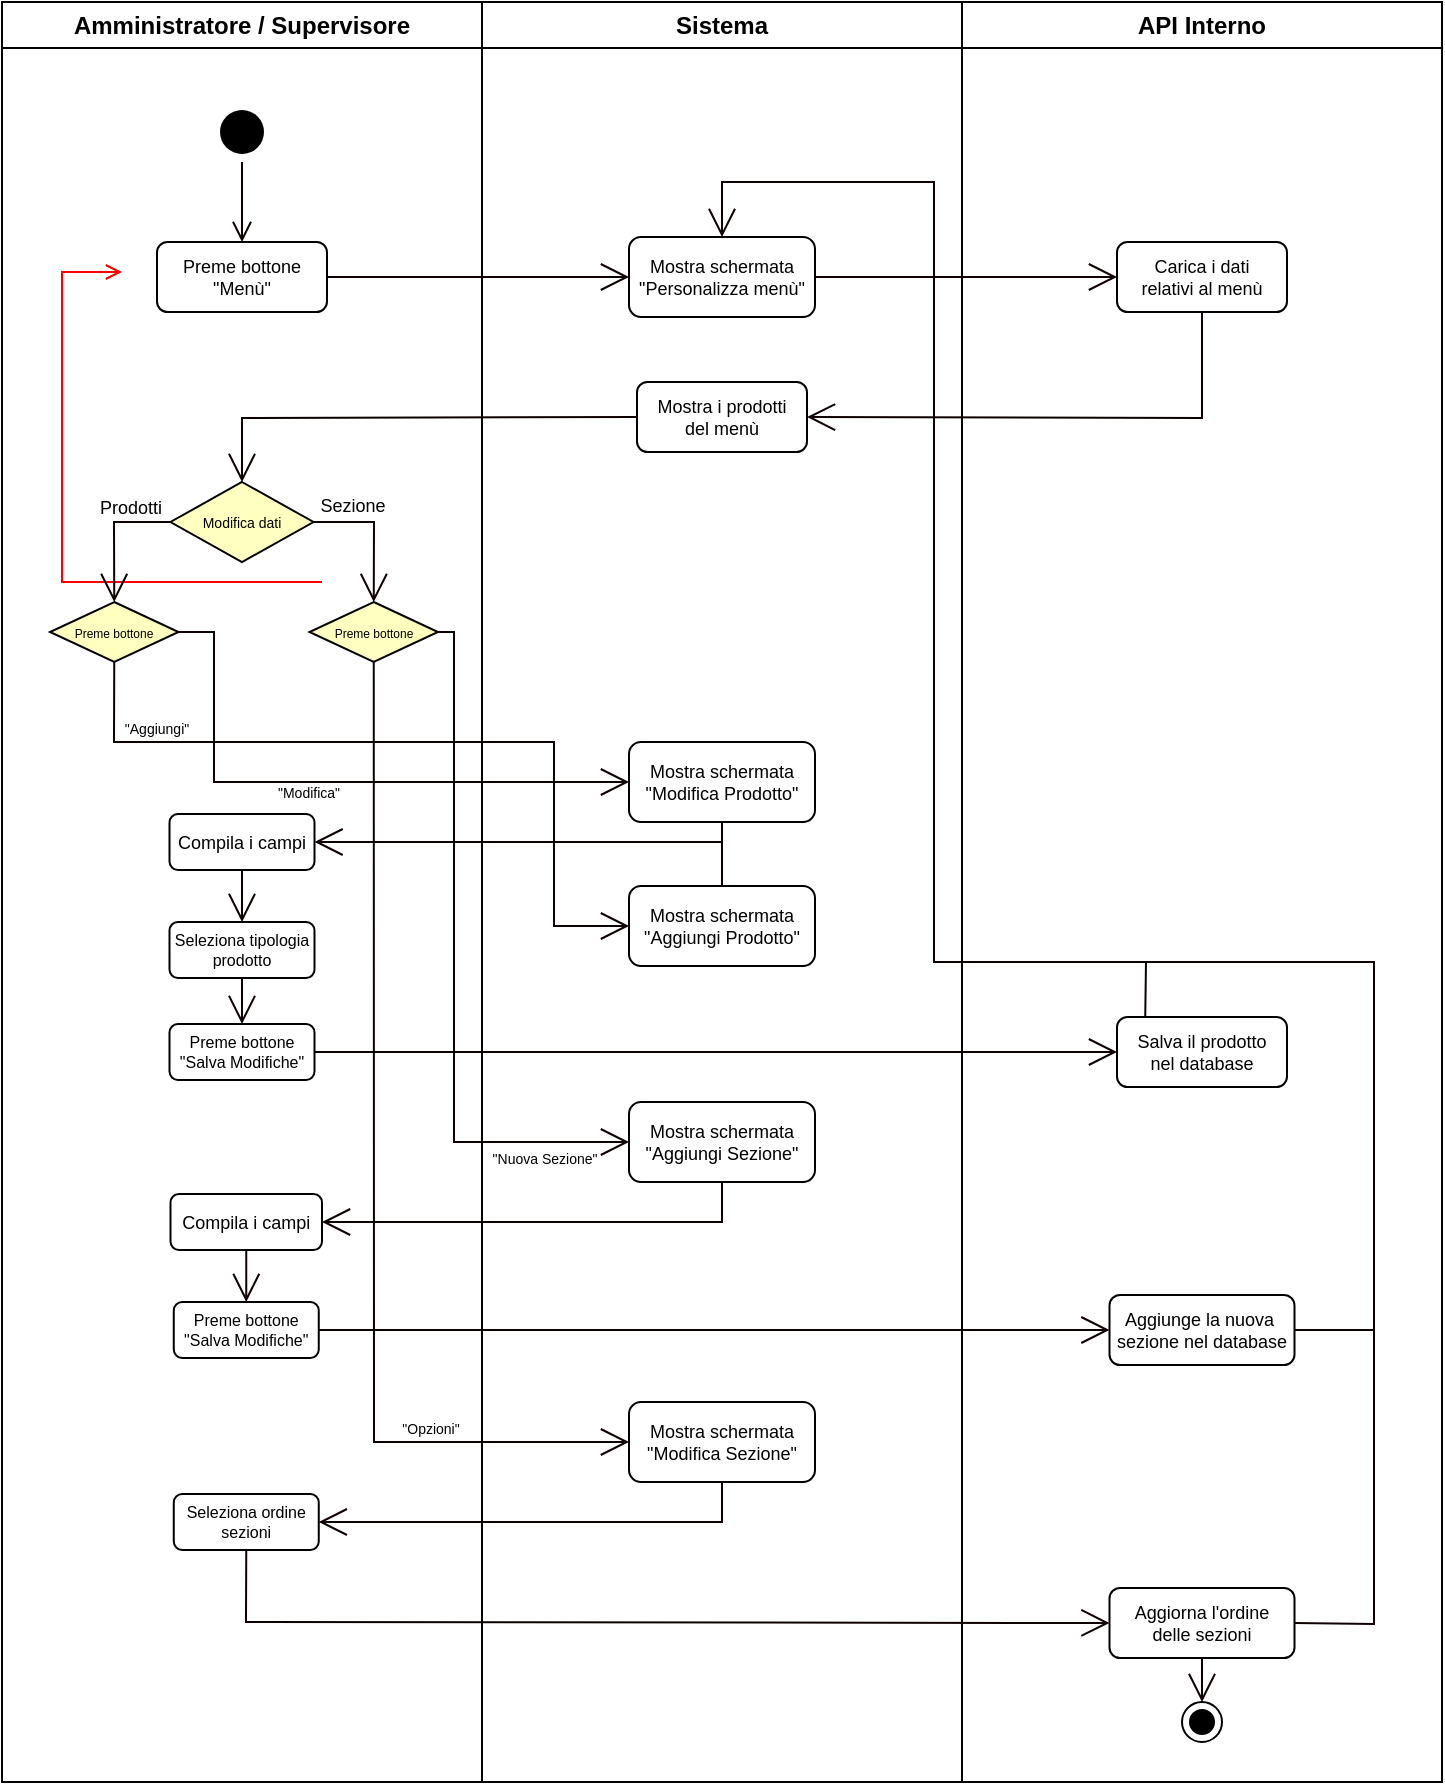 <mxfile version="20.7.4" type="github">
  <diagram name="Page-1" id="e7e014a7-5840-1c2e-5031-d8a46d1fe8dd">
    <mxGraphModel dx="956" dy="531" grid="1" gridSize="10" guides="1" tooltips="1" connect="1" arrows="1" fold="1" page="1" pageScale="1" pageWidth="827" pageHeight="1169" background="none" math="0" shadow="0">
      <root>
        <mxCell id="0" />
        <mxCell id="1" parent="0" />
        <mxCell id="2" value="Amministratore / Supervisore" style="swimlane;whiteSpace=wrap;startSize=23;" parent="1" vertex="1">
          <mxGeometry x="54" y="140" width="240" height="890" as="geometry" />
        </mxCell>
        <mxCell id="12" value="" style="edgeStyle=elbowEdgeStyle;elbow=horizontal;strokeColor=#FF0000;endArrow=open;endFill=1;rounded=0" parent="2" source="10" edge="1">
          <mxGeometry width="100" height="100" relative="1" as="geometry">
            <mxPoint x="160" y="290" as="sourcePoint" />
            <mxPoint x="60" y="135" as="targetPoint" />
            <Array as="points">
              <mxPoint x="30" y="250" />
            </Array>
          </mxGeometry>
        </mxCell>
        <mxCell id="6qpoJkRBcuYPGIH2fanp-41" value="" style="ellipse;html=1;shape=startState;fillColor=#000000;strokeColor=none;" vertex="1" parent="2">
          <mxGeometry x="105" y="50" width="30" height="30" as="geometry" />
        </mxCell>
        <mxCell id="6qpoJkRBcuYPGIH2fanp-42" value="" style="edgeStyle=orthogonalEdgeStyle;html=1;verticalAlign=bottom;endArrow=open;endSize=8;strokeColor=#0c0000;rounded=0;entryX=0.5;entryY=0;entryDx=0;entryDy=0;" edge="1" source="6qpoJkRBcuYPGIH2fanp-41" parent="2" target="6qpoJkRBcuYPGIH2fanp-44">
          <mxGeometry relative="1" as="geometry">
            <mxPoint x="120" y="120" as="targetPoint" />
          </mxGeometry>
        </mxCell>
        <mxCell id="6qpoJkRBcuYPGIH2fanp-44" value="Preme bottone &#xa;&quot;Menù&quot;" style="strokeColor=#000000;fontSize=9;rounded=1;" vertex="1" parent="2">
          <mxGeometry x="77.5" y="120" width="85" height="35" as="geometry" />
        </mxCell>
        <mxCell id="6qpoJkRBcuYPGIH2fanp-53" value="&lt;p style=&quot;line-height: 120%;&quot;&gt;&lt;span style=&quot;font-size: 7px;&quot;&gt;Modifica dati&lt;/span&gt;&lt;/p&gt;" style="rhombus;whiteSpace=wrap;html=1;fillColor=#ffffc0;strokeColor=#000000;" vertex="1" parent="2">
          <mxGeometry x="84.25" y="240" width="71.5" height="40" as="geometry" />
        </mxCell>
        <mxCell id="6qpoJkRBcuYPGIH2fanp-59" value="" style="endArrow=open;endFill=1;endSize=12;html=1;rounded=0;strokeColor=#0c0000;fontSize=9;exitX=0;exitY=0.5;exitDx=0;exitDy=0;entryX=0.5;entryY=0;entryDx=0;entryDy=0;" edge="1" parent="2" source="6qpoJkRBcuYPGIH2fanp-53" target="6qpoJkRBcuYPGIH2fanp-67">
          <mxGeometry width="160" relative="1" as="geometry">
            <mxPoint x="76" y="260" as="sourcePoint" />
            <mxPoint x="56" y="300" as="targetPoint" />
            <Array as="points">
              <mxPoint x="56" y="260" />
            </Array>
          </mxGeometry>
        </mxCell>
        <mxCell id="6qpoJkRBcuYPGIH2fanp-60" value="Prodotti" style="edgeLabel;html=1;align=center;verticalAlign=middle;resizable=0;points=[];fontSize=9;labelBackgroundColor=none;" vertex="1" connectable="0" parent="6qpoJkRBcuYPGIH2fanp-59">
          <mxGeometry x="-0.248" y="-1" relative="1" as="geometry">
            <mxPoint x="5" y="-6" as="offset" />
          </mxGeometry>
        </mxCell>
        <mxCell id="6qpoJkRBcuYPGIH2fanp-67" value="&lt;p style=&quot;line-height: 120%;&quot;&gt;&lt;font style=&quot;font-size: 6px;&quot;&gt;Preme bottone&lt;/font&gt;&lt;/p&gt;" style="rhombus;whiteSpace=wrap;html=1;fillColor=#ffffc0;strokeColor=#000000;" vertex="1" parent="2">
          <mxGeometry x="24" y="300" width="64.25" height="30" as="geometry" />
        </mxCell>
        <mxCell id="6qpoJkRBcuYPGIH2fanp-69" value="&lt;p style=&quot;line-height: 120%;&quot;&gt;&lt;font style=&quot;font-size: 6px;&quot;&gt;Preme bottone&lt;/font&gt;&lt;/p&gt;" style="rhombus;whiteSpace=wrap;html=1;fillColor=#ffffc0;strokeColor=#000000;" vertex="1" parent="2">
          <mxGeometry x="153.75" y="300" width="64.25" height="30" as="geometry" />
        </mxCell>
        <mxCell id="6qpoJkRBcuYPGIH2fanp-55" value="" style="endArrow=open;endFill=1;endSize=12;html=1;rounded=0;strokeColor=#0c0000;exitX=1;exitY=0.5;exitDx=0;exitDy=0;entryX=0.5;entryY=0;entryDx=0;entryDy=0;" edge="1" parent="2" source="6qpoJkRBcuYPGIH2fanp-53" target="6qpoJkRBcuYPGIH2fanp-69">
          <mxGeometry width="160" relative="1" as="geometry">
            <mxPoint x="176" y="260" as="sourcePoint" />
            <mxPoint x="186" y="300" as="targetPoint" />
            <Array as="points">
              <mxPoint x="186" y="260" />
            </Array>
          </mxGeometry>
        </mxCell>
        <mxCell id="6qpoJkRBcuYPGIH2fanp-56" value="&lt;font style=&quot;font-size: 9px;&quot;&gt;Sezione&lt;/font&gt;" style="edgeLabel;html=1;align=center;verticalAlign=middle;resizable=0;points=[];labelBackgroundColor=none;" vertex="1" connectable="0" parent="6qpoJkRBcuYPGIH2fanp-55">
          <mxGeometry x="-0.261" y="-1" relative="1" as="geometry">
            <mxPoint x="-7" y="-10" as="offset" />
          </mxGeometry>
        </mxCell>
        <mxCell id="6qpoJkRBcuYPGIH2fanp-82" value="Compila i campi" style="strokeColor=#000000;fontSize=9;rounded=1;" vertex="1" parent="2">
          <mxGeometry x="83.75" y="406" width="72.5" height="28" as="geometry" />
        </mxCell>
        <mxCell id="6qpoJkRBcuYPGIH2fanp-100" value="Seleziona tipologia&#xa;prodotto" style="strokeColor=#000000;fontSize=8;rounded=1;" vertex="1" parent="2">
          <mxGeometry x="83.75" y="460" width="72.5" height="28" as="geometry" />
        </mxCell>
        <mxCell id="6qpoJkRBcuYPGIH2fanp-101" value="" style="endArrow=open;endFill=1;endSize=12;html=1;rounded=0;strokeColor=#0c0000;fontSize=7;exitX=0.5;exitY=1;exitDx=0;exitDy=0;entryX=0.5;entryY=0;entryDx=0;entryDy=0;" edge="1" parent="2" source="6qpoJkRBcuYPGIH2fanp-82" target="6qpoJkRBcuYPGIH2fanp-100">
          <mxGeometry width="160" relative="1" as="geometry">
            <mxPoint x="119.71" y="460" as="sourcePoint" />
            <mxPoint x="120" y="450" as="targetPoint" />
          </mxGeometry>
        </mxCell>
        <mxCell id="6qpoJkRBcuYPGIH2fanp-102" value="Preme bottone&#xa;&quot;Salva Modifiche&quot;" style="strokeColor=#000000;fontSize=8;rounded=1;" vertex="1" parent="2">
          <mxGeometry x="83.75" y="511" width="72.5" height="28" as="geometry" />
        </mxCell>
        <mxCell id="6qpoJkRBcuYPGIH2fanp-103" value="" style="endArrow=open;endFill=1;endSize=12;html=1;rounded=0;strokeColor=#0c0000;fontSize=7;exitX=0.5;exitY=1;exitDx=0;exitDy=0;entryX=0.5;entryY=0;entryDx=0;entryDy=0;" edge="1" parent="2" source="6qpoJkRBcuYPGIH2fanp-100" target="6qpoJkRBcuYPGIH2fanp-102">
          <mxGeometry width="160" relative="1" as="geometry">
            <mxPoint x="119.71" y="500" as="sourcePoint" />
            <mxPoint x="120" y="500" as="targetPoint" />
          </mxGeometry>
        </mxCell>
        <mxCell id="6qpoJkRBcuYPGIH2fanp-115" value="Compila i campi" style="strokeColor=#000000;fontSize=9;rounded=1;" vertex="1" parent="2">
          <mxGeometry x="84.25" y="596" width="75.75" height="28" as="geometry" />
        </mxCell>
        <mxCell id="6qpoJkRBcuYPGIH2fanp-116" value="Preme bottone&#xa;&quot;Salva Modifiche&quot;" style="strokeColor=#000000;fontSize=8;rounded=1;" vertex="1" parent="2">
          <mxGeometry x="85.88" y="650" width="72.5" height="28" as="geometry" />
        </mxCell>
        <mxCell id="6qpoJkRBcuYPGIH2fanp-117" value="" style="endArrow=open;endFill=1;endSize=12;html=1;rounded=0;strokeColor=#0c0000;fontSize=7;exitX=0.5;exitY=1;exitDx=0;exitDy=0;entryX=0.5;entryY=0;entryDx=0;entryDy=0;" edge="1" parent="2" source="6qpoJkRBcuYPGIH2fanp-115" target="6qpoJkRBcuYPGIH2fanp-116">
          <mxGeometry x="1" y="-109" width="160" relative="1" as="geometry">
            <mxPoint x="119.71" y="634" as="sourcePoint" />
            <mxPoint x="119.71" y="678" as="targetPoint" />
            <mxPoint x="105" y="109" as="offset" />
          </mxGeometry>
        </mxCell>
        <mxCell id="6qpoJkRBcuYPGIH2fanp-123" value="Seleziona ordine&#xa;sezioni" style="strokeColor=#000000;fontSize=8;rounded=1;" vertex="1" parent="2">
          <mxGeometry x="85.88" y="746" width="72.5" height="28" as="geometry" />
        </mxCell>
        <mxCell id="3" value="Sistema" style="swimlane;whiteSpace=wrap" parent="1" vertex="1">
          <mxGeometry x="294" y="140" width="240" height="890" as="geometry" />
        </mxCell>
        <mxCell id="6qpoJkRBcuYPGIH2fanp-46" value="Mostra schermata&#xa;&quot;Personalizza menù&quot;" style="strokeColor=#000000;fontSize=9;rounded=1;" vertex="1" parent="3">
          <mxGeometry x="73.5" y="117.5" width="93" height="40" as="geometry" />
        </mxCell>
        <mxCell id="6qpoJkRBcuYPGIH2fanp-51" value="Mostra i prodotti&#xa;del menù" style="strokeColor=#000000;fontSize=9;rounded=1;" vertex="1" parent="3">
          <mxGeometry x="77.5" y="190" width="85" height="35" as="geometry" />
        </mxCell>
        <mxCell id="6qpoJkRBcuYPGIH2fanp-79" value="Mostra schermata&#xa;&quot;Aggiungi Prodotto&quot;" style="strokeColor=#000000;fontSize=9;rounded=1;" vertex="1" parent="3">
          <mxGeometry x="73.5" y="442" width="93" height="40" as="geometry" />
        </mxCell>
        <mxCell id="6qpoJkRBcuYPGIH2fanp-110" value="Mostra schermata&#xa;&quot;Modifica Prodotto&quot;" style="strokeColor=#000000;fontSize=9;rounded=1;" vertex="1" parent="3">
          <mxGeometry x="73.5" y="370" width="93" height="40" as="geometry" />
        </mxCell>
        <mxCell id="6qpoJkRBcuYPGIH2fanp-113" value="Mostra schermata&#xa;&quot;Aggiungi Sezione&quot;" style="strokeColor=#000000;fontSize=9;rounded=1;" vertex="1" parent="3">
          <mxGeometry x="73.5" y="550" width="93" height="40" as="geometry" />
        </mxCell>
        <mxCell id="6qpoJkRBcuYPGIH2fanp-114" value="" style="endArrow=open;endFill=1;endSize=12;html=1;rounded=0;strokeColor=#0c0000;fontSize=7;exitX=0.5;exitY=1;exitDx=0;exitDy=0;entryX=1;entryY=0.5;entryDx=0;entryDy=0;" edge="1" parent="3" target="6qpoJkRBcuYPGIH2fanp-115">
          <mxGeometry width="160" relative="1" as="geometry">
            <mxPoint x="120" y="590" as="sourcePoint" />
            <mxPoint x="-74" y="610" as="targetPoint" />
            <Array as="points">
              <mxPoint x="120" y="610" />
            </Array>
          </mxGeometry>
        </mxCell>
        <mxCell id="6qpoJkRBcuYPGIH2fanp-121" value="Mostra schermata&#xa;&quot;Modifica Sezione&quot;" style="strokeColor=#000000;fontSize=9;rounded=1;" vertex="1" parent="3">
          <mxGeometry x="73.5" y="700" width="93" height="40" as="geometry" />
        </mxCell>
        <mxCell id="4" value="API Interno" style="swimlane;whiteSpace=wrap" parent="1" vertex="1">
          <mxGeometry x="534" y="140" width="240" height="890" as="geometry" />
        </mxCell>
        <mxCell id="6qpoJkRBcuYPGIH2fanp-49" value="Carica i dati&#xa;relativi al menù" style="strokeColor=#000000;fontSize=9;rounded=1;" vertex="1" parent="4">
          <mxGeometry x="77.5" y="120" width="85" height="35" as="geometry" />
        </mxCell>
        <mxCell id="6qpoJkRBcuYPGIH2fanp-107" value="Salva il prodotto &#xa;nel database" style="strokeColor=#000000;fontSize=9;rounded=1;" vertex="1" parent="4">
          <mxGeometry x="77.5" y="507.5" width="85" height="35" as="geometry" />
        </mxCell>
        <mxCell id="6qpoJkRBcuYPGIH2fanp-119" value="Aggiunge la nuova &#xa;sezione nel database" style="strokeColor=#000000;fontSize=9;rounded=1;" vertex="1" parent="4">
          <mxGeometry x="73.75" y="646.5" width="92.5" height="35" as="geometry" />
        </mxCell>
        <mxCell id="6qpoJkRBcuYPGIH2fanp-120" value="" style="endArrow=none;html=1;rounded=0;strokeColor=#0c0000;fontSize=7;exitX=1;exitY=0.5;exitDx=0;exitDy=0;" edge="1" parent="4" source="6qpoJkRBcuYPGIH2fanp-119">
          <mxGeometry width="50" height="50" relative="1" as="geometry">
            <mxPoint x="176" y="670" as="sourcePoint" />
            <mxPoint x="86" y="480" as="targetPoint" />
            <Array as="points">
              <mxPoint x="206" y="664" />
              <mxPoint x="206" y="480" />
            </Array>
          </mxGeometry>
        </mxCell>
        <mxCell id="6qpoJkRBcuYPGIH2fanp-125" value="Aggiorna l&#39;ordine&#xa;delle sezioni" style="strokeColor=#000000;fontSize=9;rounded=1;" vertex="1" parent="4">
          <mxGeometry x="73.75" y="793" width="92.5" height="35" as="geometry" />
        </mxCell>
        <mxCell id="6qpoJkRBcuYPGIH2fanp-127" value="" style="endArrow=none;html=1;rounded=0;strokeColor=#0c0000;fontSize=7;exitX=1;exitY=0.5;exitDx=0;exitDy=0;" edge="1" parent="4" source="6qpoJkRBcuYPGIH2fanp-125">
          <mxGeometry width="50" height="50" relative="1" as="geometry">
            <mxPoint x="176" y="793" as="sourcePoint" />
            <mxPoint x="206" y="660" as="targetPoint" />
            <Array as="points">
              <mxPoint x="206" y="811" />
            </Array>
          </mxGeometry>
        </mxCell>
        <mxCell id="6qpoJkRBcuYPGIH2fanp-128" value="" style="ellipse;html=1;shape=endState;fillColor=#000000;strokeColor=default;rounded=1;labelBackgroundColor=none;fontSize=7;" vertex="1" parent="4">
          <mxGeometry x="110" y="850" width="20" height="20" as="geometry" />
        </mxCell>
        <mxCell id="6qpoJkRBcuYPGIH2fanp-129" value="" style="endArrow=open;endFill=1;endSize=12;html=1;rounded=0;strokeColor=#0c0000;fontSize=7;exitX=0.5;exitY=1;exitDx=0;exitDy=0;entryX=0.5;entryY=0;entryDx=0;entryDy=0;" edge="1" parent="4" source="6qpoJkRBcuYPGIH2fanp-125" target="6qpoJkRBcuYPGIH2fanp-128">
          <mxGeometry width="160" relative="1" as="geometry">
            <mxPoint x="-184" y="910" as="sourcePoint" />
            <mxPoint x="-24" y="910" as="targetPoint" />
          </mxGeometry>
        </mxCell>
        <mxCell id="6qpoJkRBcuYPGIH2fanp-48" value="" style="endArrow=open;endFill=1;endSize=12;html=1;rounded=0;strokeColor=#0c0000;exitX=1;exitY=0.5;exitDx=0;exitDy=0;entryX=0;entryY=0.5;entryDx=0;entryDy=0;" edge="1" parent="1" source="6qpoJkRBcuYPGIH2fanp-44" target="6qpoJkRBcuYPGIH2fanp-46">
          <mxGeometry width="160" relative="1" as="geometry">
            <mxPoint x="260" y="277.16" as="sourcePoint" />
            <mxPoint x="350" y="280" as="targetPoint" />
          </mxGeometry>
        </mxCell>
        <mxCell id="6qpoJkRBcuYPGIH2fanp-50" value="" style="endArrow=open;endFill=1;endSize=12;html=1;rounded=0;strokeColor=#0c0000;exitX=1;exitY=0.5;exitDx=0;exitDy=0;entryX=0;entryY=0.5;entryDx=0;entryDy=0;" edge="1" parent="1" source="6qpoJkRBcuYPGIH2fanp-46" target="6qpoJkRBcuYPGIH2fanp-49">
          <mxGeometry width="160" relative="1" as="geometry">
            <mxPoint x="480" y="277.16" as="sourcePoint" />
            <mxPoint x="590" y="277.16" as="targetPoint" />
          </mxGeometry>
        </mxCell>
        <mxCell id="6qpoJkRBcuYPGIH2fanp-52" value="" style="endArrow=open;endFill=1;endSize=12;html=1;rounded=0;strokeColor=#0c0000;exitX=0.5;exitY=1;exitDx=0;exitDy=0;entryX=1;entryY=0.5;entryDx=0;entryDy=0;" edge="1" parent="1" source="6qpoJkRBcuYPGIH2fanp-49" target="6qpoJkRBcuYPGIH2fanp-51">
          <mxGeometry width="160" relative="1" as="geometry">
            <mxPoint x="611.5" y="390" as="sourcePoint" />
            <mxPoint x="580" y="370" as="targetPoint" />
            <Array as="points">
              <mxPoint x="654" y="348" />
            </Array>
          </mxGeometry>
        </mxCell>
        <mxCell id="6qpoJkRBcuYPGIH2fanp-54" value="" style="endArrow=open;endFill=1;endSize=12;html=1;rounded=0;strokeColor=#0c0000;exitX=0;exitY=0.5;exitDx=0;exitDy=0;entryX=0.5;entryY=0;entryDx=0;entryDy=0;" edge="1" parent="1" source="6qpoJkRBcuYPGIH2fanp-51" target="6qpoJkRBcuYPGIH2fanp-53">
          <mxGeometry width="160" relative="1" as="geometry">
            <mxPoint x="340" y="350" as="sourcePoint" />
            <mxPoint x="174" y="370" as="targetPoint" />
            <Array as="points">
              <mxPoint x="174" y="348" />
            </Array>
          </mxGeometry>
        </mxCell>
        <mxCell id="6qpoJkRBcuYPGIH2fanp-72" value="" style="endArrow=open;endFill=1;endSize=12;html=1;rounded=0;strokeColor=#0c0000;fontSize=6;exitX=1;exitY=0.5;exitDx=0;exitDy=0;entryX=0;entryY=0.5;entryDx=0;entryDy=0;" edge="1" parent="1" target="6qpoJkRBcuYPGIH2fanp-110">
          <mxGeometry width="160" relative="1" as="geometry">
            <mxPoint x="142.25" y="455" as="sourcePoint" />
            <mxPoint x="367.5" y="527" as="targetPoint" />
            <Array as="points">
              <mxPoint x="160" y="455" />
              <mxPoint x="160" y="530" />
            </Array>
          </mxGeometry>
        </mxCell>
        <mxCell id="6qpoJkRBcuYPGIH2fanp-76" value="&lt;font style=&quot;font-size: 7px;&quot;&gt;&quot;Modifica&quot;&lt;/font&gt;" style="edgeLabel;html=1;align=center;verticalAlign=middle;resizable=0;points=[];fontSize=6;labelBackgroundColor=none;" vertex="1" connectable="0" parent="6qpoJkRBcuYPGIH2fanp-72">
          <mxGeometry x="-0.017" relative="1" as="geometry">
            <mxPoint x="-8" y="6" as="offset" />
          </mxGeometry>
        </mxCell>
        <mxCell id="6qpoJkRBcuYPGIH2fanp-73" value="" style="endArrow=open;endFill=1;endSize=12;html=1;rounded=0;strokeColor=#0c0000;fontSize=6;exitX=0.5;exitY=1;exitDx=0;exitDy=0;entryX=0;entryY=0.5;entryDx=0;entryDy=0;" edge="1" parent="1" source="6qpoJkRBcuYPGIH2fanp-67" target="6qpoJkRBcuYPGIH2fanp-79">
          <mxGeometry width="160" relative="1" as="geometry">
            <mxPoint x="110" y="490" as="sourcePoint" />
            <mxPoint x="360" y="590" as="targetPoint" />
            <Array as="points">
              <mxPoint x="110" y="510" />
              <mxPoint x="330" y="510" />
              <mxPoint x="330" y="602" />
            </Array>
          </mxGeometry>
        </mxCell>
        <mxCell id="6qpoJkRBcuYPGIH2fanp-75" value="&lt;font style=&quot;font-size: 7px;&quot;&gt;&quot;Aggiungi&quot;&lt;/font&gt;" style="edgeLabel;html=1;align=center;verticalAlign=middle;resizable=0;points=[];fontSize=6;labelBackgroundColor=none;" vertex="1" connectable="0" parent="6qpoJkRBcuYPGIH2fanp-73">
          <mxGeometry x="-0.507" y="2" relative="1" as="geometry">
            <mxPoint x="-35" y="-4" as="offset" />
          </mxGeometry>
        </mxCell>
        <mxCell id="6qpoJkRBcuYPGIH2fanp-80" value="" style="endArrow=open;endFill=1;endSize=12;html=1;rounded=0;strokeColor=#0c0000;fontSize=7;entryX=1;entryY=0.5;entryDx=0;entryDy=0;exitX=0.5;exitY=0;exitDx=0;exitDy=0;" edge="1" parent="1" source="6qpoJkRBcuYPGIH2fanp-79" target="6qpoJkRBcuYPGIH2fanp-82">
          <mxGeometry width="160" relative="1" as="geometry">
            <mxPoint x="414" y="540" as="sourcePoint" />
            <mxPoint x="220.5" y="560" as="targetPoint" />
            <Array as="points">
              <mxPoint x="414" y="560" />
            </Array>
          </mxGeometry>
        </mxCell>
        <mxCell id="6qpoJkRBcuYPGIH2fanp-104" value="" style="endArrow=open;endFill=1;endSize=12;html=1;rounded=0;strokeColor=#0c0000;fontSize=8;exitX=1;exitY=0.5;exitDx=0;exitDy=0;entryX=0;entryY=0.5;entryDx=0;entryDy=0;" edge="1" parent="1" source="6qpoJkRBcuYPGIH2fanp-102" target="6qpoJkRBcuYPGIH2fanp-107">
          <mxGeometry width="160" relative="1" as="geometry">
            <mxPoint x="230" y="670" as="sourcePoint" />
            <mxPoint x="600" y="665" as="targetPoint" />
          </mxGeometry>
        </mxCell>
        <mxCell id="6qpoJkRBcuYPGIH2fanp-108" value="" style="endArrow=open;endFill=1;endSize=12;html=1;rounded=0;strokeColor=#0c0000;fontSize=8;exitX=0.166;exitY=0.01;exitDx=0;exitDy=0;exitPerimeter=0;entryX=0.5;entryY=0;entryDx=0;entryDy=0;" edge="1" parent="1" source="6qpoJkRBcuYPGIH2fanp-107" target="6qpoJkRBcuYPGIH2fanp-46">
          <mxGeometry width="160" relative="1" as="geometry">
            <mxPoint x="611.5" y="595" as="sourcePoint" />
            <mxPoint x="420" y="230" as="targetPoint" />
            <Array as="points">
              <mxPoint x="626" y="620" />
              <mxPoint x="520" y="620" />
              <mxPoint x="520" y="230" />
              <mxPoint x="414" y="230" />
            </Array>
          </mxGeometry>
        </mxCell>
        <mxCell id="6qpoJkRBcuYPGIH2fanp-112" value="" style="endArrow=none;html=1;rounded=0;strokeColor=#0c0000;fontSize=7;entryX=0.5;entryY=1;entryDx=0;entryDy=0;" edge="1" parent="1" target="6qpoJkRBcuYPGIH2fanp-110">
          <mxGeometry width="50" height="50" relative="1" as="geometry">
            <mxPoint x="414" y="560" as="sourcePoint" />
            <mxPoint x="460" y="590" as="targetPoint" />
          </mxGeometry>
        </mxCell>
        <mxCell id="6qpoJkRBcuYPGIH2fanp-71" value="" style="endArrow=open;endFill=1;endSize=12;html=1;rounded=0;strokeColor=#0c0000;fontSize=6;exitX=1;exitY=0.5;exitDx=0;exitDy=0;entryX=0;entryY=0.5;entryDx=0;entryDy=0;" edge="1" parent="1" source="6qpoJkRBcuYPGIH2fanp-69" target="6qpoJkRBcuYPGIH2fanp-113">
          <mxGeometry x="-0.5" width="160" relative="1" as="geometry">
            <mxPoint x="280" y="450" as="sourcePoint" />
            <mxPoint x="360" y="740" as="targetPoint" />
            <Array as="points">
              <mxPoint x="280" y="455" />
              <mxPoint x="280" y="710" />
            </Array>
            <mxPoint as="offset" />
          </mxGeometry>
        </mxCell>
        <mxCell id="6qpoJkRBcuYPGIH2fanp-77" value="&lt;font style=&quot;font-size: 7px;&quot;&gt;&quot;Nuova Sezione&quot;&lt;/font&gt;" style="edgeLabel;html=1;align=center;verticalAlign=middle;resizable=0;points=[];fontSize=6;labelBackgroundColor=none;" vertex="1" connectable="0" parent="6qpoJkRBcuYPGIH2fanp-71">
          <mxGeometry x="-0.049" relative="1" as="geometry">
            <mxPoint x="45" y="105" as="offset" />
          </mxGeometry>
        </mxCell>
        <mxCell id="6qpoJkRBcuYPGIH2fanp-118" value="" style="endArrow=open;endFill=1;endSize=12;html=1;rounded=0;strokeColor=#0c0000;fontSize=7;exitX=1;exitY=0.5;exitDx=0;exitDy=0;entryX=0;entryY=0.5;entryDx=0;entryDy=0;" edge="1" parent="1" source="6qpoJkRBcuYPGIH2fanp-116" target="6qpoJkRBcuYPGIH2fanp-119">
          <mxGeometry width="160" relative="1" as="geometry">
            <mxPoint x="254" y="810" as="sourcePoint" />
            <mxPoint x="600" y="804" as="targetPoint" />
          </mxGeometry>
        </mxCell>
        <mxCell id="6qpoJkRBcuYPGIH2fanp-70" value="" style="endArrow=open;endFill=1;endSize=12;html=1;rounded=0;strokeColor=#0c0000;fontSize=6;exitX=0.5;exitY=1;exitDx=0;exitDy=0;entryX=0;entryY=0.5;entryDx=0;entryDy=0;" edge="1" parent="1" source="6qpoJkRBcuYPGIH2fanp-69" target="6qpoJkRBcuYPGIH2fanp-121">
          <mxGeometry width="160" relative="1" as="geometry">
            <mxPoint x="138.25" y="550" as="sourcePoint" />
            <mxPoint x="360" y="860" as="targetPoint" />
            <Array as="points">
              <mxPoint x="240" y="860" />
            </Array>
          </mxGeometry>
        </mxCell>
        <mxCell id="6qpoJkRBcuYPGIH2fanp-78" value="&lt;font style=&quot;font-size: 7px;&quot;&gt;&quot;Opzioni&quot;&lt;/font&gt;" style="edgeLabel;html=1;align=center;verticalAlign=middle;resizable=0;points=[];fontSize=6;labelBackgroundColor=none;" vertex="1" connectable="0" parent="6qpoJkRBcuYPGIH2fanp-70">
          <mxGeometry x="-0.45" relative="1" as="geometry">
            <mxPoint x="28" y="241" as="offset" />
          </mxGeometry>
        </mxCell>
        <mxCell id="6qpoJkRBcuYPGIH2fanp-122" value="" style="endArrow=open;endFill=1;endSize=12;html=1;rounded=0;strokeColor=#0c0000;fontSize=7;exitX=0.5;exitY=1;exitDx=0;exitDy=0;entryX=1;entryY=0.5;entryDx=0;entryDy=0;" edge="1" parent="1" source="6qpoJkRBcuYPGIH2fanp-121" target="6qpoJkRBcuYPGIH2fanp-123">
          <mxGeometry width="160" relative="1" as="geometry">
            <mxPoint x="350" y="910" as="sourcePoint" />
            <mxPoint x="220" y="900" as="targetPoint" />
            <Array as="points">
              <mxPoint x="414" y="900" />
            </Array>
          </mxGeometry>
        </mxCell>
        <mxCell id="6qpoJkRBcuYPGIH2fanp-124" value="" style="endArrow=open;endFill=1;endSize=12;html=1;rounded=0;strokeColor=#0c0000;fontSize=7;exitX=0.5;exitY=1;exitDx=0;exitDy=0;entryX=0;entryY=0.5;entryDx=0;entryDy=0;" edge="1" parent="1" target="6qpoJkRBcuYPGIH2fanp-125">
          <mxGeometry width="160" relative="1" as="geometry">
            <mxPoint x="176.13" y="914" as="sourcePoint" />
            <mxPoint x="607.75" y="949.5" as="targetPoint" />
            <Array as="points">
              <mxPoint x="176" y="950" />
            </Array>
          </mxGeometry>
        </mxCell>
      </root>
    </mxGraphModel>
  </diagram>
</mxfile>
